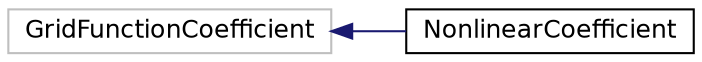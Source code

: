 digraph "Graphical Class Hierarchy"
{
  bgcolor="transparent";
  edge [fontname="Helvetica",fontsize="12",labelfontname="Helvetica",labelfontsize="12"];
  node [fontname="Helvetica",fontsize="12",shape=record];
  rankdir="LR";
  Node66 [label="GridFunctionCoefficient",height=0.2,width=0.4,color="grey75"];
  Node66 -> Node0 [dir="back",color="midnightblue",fontsize="12",style="solid",fontname="Helvetica"];
  Node0 [label="NonlinearCoefficient",height=0.2,width=0.4,color="black",URL="$classNonlinearCoefficient.html"];
}
